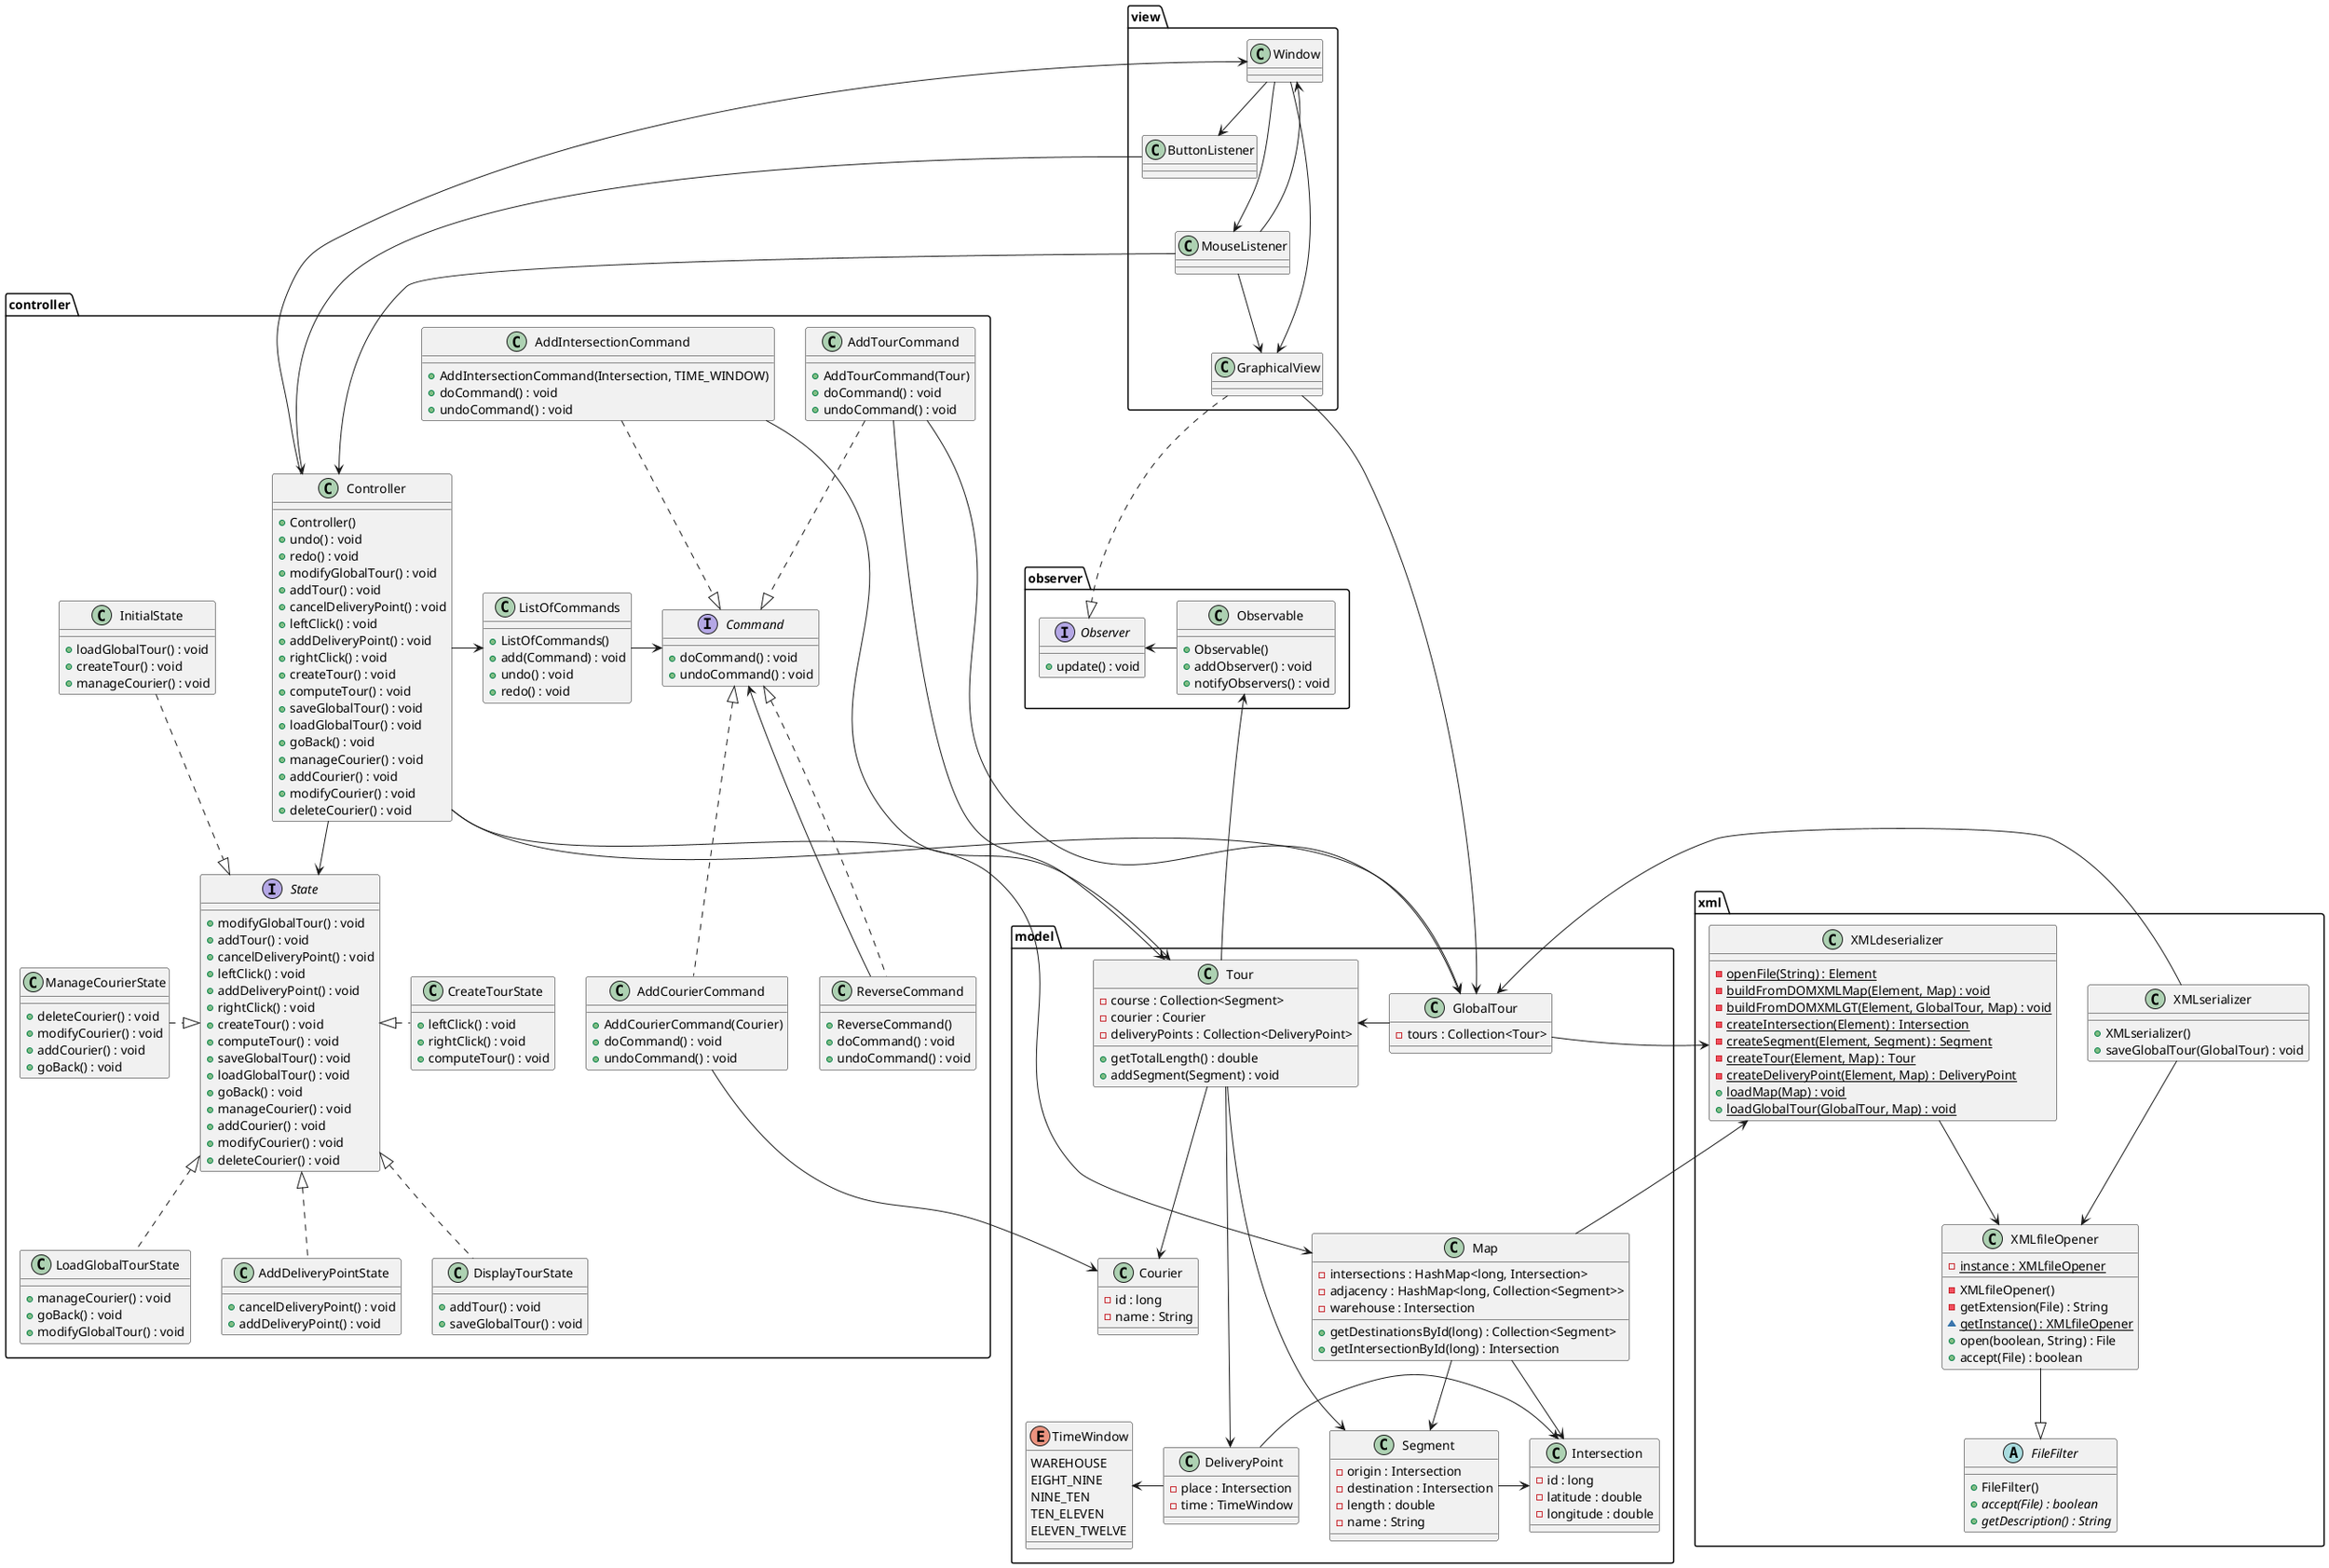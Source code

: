 @startuml

package xml {

    class XMLdeserializer {
        - {static} openFile(String) : Element
        - {static} buildFromDOMXMLMap(Element, Map) : void
        - {static} buildFromDOMXMLGT(Element, GlobalTour, Map) : void
        - {static} createIntersection(Element) : Intersection
        - {static} createSegment(Element, Segment) : Segment
        - {static} createTour(Element, Map) : Tour
        - {static} createDeliveryPoint(Element, Map) : DeliveryPoint
        + {static} loadMap(Map) : void
        + {static} loadGlobalTour(GlobalTour, Map) : void
    }

    class XMLfileOpener {
        - {static} instance : XMLfileOpener
        - XMLfileOpener()
        - getExtension(File) : String
        ~ {static} getInstance() : XMLfileOpener
        + open(boolean, String) : File
        + accept(File) : boolean
    }

    abstract class FileFilter {
        + FileFilter()
        + {abstract} accept(File) : boolean
        + {abstract} getDescription() : String
    }

    class XMLserializer {
        + XMLserializer()
        + saveGlobalTour(GlobalTour) : void
    }

}


package controller {
    
    class Controller {
        + Controller()
        + undo() : void
        + redo() : void
        + modifyGlobalTour() : void
        + addTour() : void
        + cancelDeliveryPoint() : void
        + leftClick() : void
        + addDeliveryPoint() : void
        + rightClick() : void
        + createTour() : void
        + computeTour() : void
        + saveGlobalTour() : void
        + loadGlobalTour() : void
        + goBack() : void
        + manageCourier() : void
        + addCourier() : void
        + modifyCourier() : void
        + deleteCourier() : void
    }

    class ListOfCommands {
        + ListOfCommands()
        + add(Command) : void
        + undo() : void
        + redo() : void
    }

    interface Command {
        + doCommand() : void
        + undoCommand() : void
    }

    class ReverseCommand {
        + ReverseCommand()
        + doCommand() : void
        + undoCommand() : void
    }

    class AddCourierCommand {
        + AddCourierCommand(Courier)
        + doCommand() : void
        + undoCommand() : void
    }

    class AddIntersectionCommand {
        + AddIntersectionCommand(Intersection, TIME_WINDOW)
        + doCommand() : void
        + undoCommand() : void
    }

    class AddTourCommand {
        + AddTourCommand(Tour)
        + doCommand() : void
        + undoCommand() : void
    }

    interface State {
        + modifyGlobalTour() : void
        + addTour() : void
        + cancelDeliveryPoint() : void
        + leftClick() : void
        + addDeliveryPoint() : void
        + rightClick() : void
        + createTour() : void
        + computeTour() : void
        + saveGlobalTour() : void
        + loadGlobalTour() : void
        + goBack() : void
        + manageCourier() : void
        + addCourier() : void
        + modifyCourier() : void
        + deleteCourier() : void
    }

    class CreateTourState {
        + leftClick() : void
        + rightClick() : void
        + computeTour() : void
    }

    class AddDeliveryPointState {
        + cancelDeliveryPoint() : void
        + addDeliveryPoint() : void
    }

    class DisplayTourState {
        + addTour() : void
        + saveGlobalTour() : void
    }

    class InitialState {
        + loadGlobalTour() : void
        + createTour() : void
        + manageCourier() : void
    }

    class ManageCourierState {
        + deleteCourier() : void
        + modifyCourier() : void
        + addCourier() : void
        + goBack() : void
    }

    class LoadGlobalTourState {
        + manageCourier() : void
        + goBack() : void
        + modifyGlobalTour() : void
    }
    
}

package view {
    
    class MouseListener {}

    class ButtonListener {}

    class Window {}

    class GraphicalView {}

}

package model {
    class Intersection {
    - id : long
    - latitude : double
    - longitude : double
}

    class Segment {
        - origin : Intersection
        - destination : Intersection
        - length : double
        - name : String
    }

    class Map {
        - intersections : HashMap<long, Intersection>
        - adjacency : HashMap<long, Collection<Segment>>
        - warehouse : Intersection
        + getDestinationsById(long) : Collection<Segment>
        + getIntersectionById(long) : Intersection
    }

    class Tour {
        - course : Collection<Segment>
        - courier : Courier
        - deliveryPoints : Collection<DeliveryPoint>
        + getTotalLength() : double
        + addSegment(Segment) : void
    }

    class GlobalTour {
        - tours : Collection<Tour>
    }

    class Courier {
        - id : long
        - name : String
    }

    enum TimeWindow {
        WAREHOUSE
        EIGHT_NINE
        NINE_TEN
        TEN_ELEVEN
        ELEVEN_TWELVE
    }

    class DeliveryPoint {
        - place : Intersection
        - time : TimeWindow
    }

}

package observer {
    class Observable {
        + Observable()
        + addObserver() : void
        + notifyObservers() : void
    }

    interface Observer {
        + update() : void
    }
}

Controller -right-> State
Controller -right-> ListOfCommands
Observable -left-> Observer
GraphicalView .down.|> Observer
GraphicalView -[hidden]-> Observer
XMLfileOpener --|> FileFilter
XMLdeserializer --> XMLfileOpener
XMLserializer --> GlobalTour
XMLserializer --> XMLfileOpener
ButtonListener --> Controller
Window --> ButtonListener
GlobalTour -[hidden]-> Map
GraphicalView -[hidden]-> GlobalTour
ButtonListener -[hidden]-> MouseListener
Window -->  MouseListener
Window -down-> GraphicalView
GraphicalView -down-> GlobalTour
MouseListener --> Window
MouseListener --> GraphicalView
MouseListener --> Controller
InitialState .right.|> State
ManageCourierState .right.|> State
LoadGlobalTourState .up.|> State
InitialState -[hidden]-> ManageCourierState
LoadGlobalTourState -[hidden]> AddDeliveryPointState
AddDeliveryPointState -[hidden]> DisplayTourState
DisplayTourState .up.|> State
CreateTourState .left.|> State
AddDeliveryPointState .up.|> State
AddIntersectionCommand ..|> Command
AddIntersectionCommand -> Tour
AddTourCommand ..|> Command
AddTourCommand -> Tour
AddTourCommand -> GlobalTour
AddCourierCommand -up-> Courier
AddCourierCommand .up.|> Command
ReverseCommand -up-> Command
ReverseCommand .up.|> Command
AddCourierCommand -[hidden]> ReverseCommand
ListOfCommands -right-> Command
ListOfCommands -[hidden]-> AddCourierCommand
Controller -[hidden]-> CreateTourState
Controller -> Window
Controller -down-> GlobalTour
Controller -down-> Map
Segment -left-> Intersection
Map --> Intersection
Map --> Segment
XMLdeserializer -[hidden]> XMLserializer
Map -right-> XMLdeserializer
Tour --> Segment
Tour --> Courier
Tour -up-> Observable
Tour -down-> DeliveryPoint
DeliveryPoint -left-> TimeWindow
Courier -[hidden]-> DeliveryPoint
Observable -[hidden]-> Tour
GlobalTour --> XMLdeserializer
GlobalTour -> Tour
GlobalTour -[hidden]> XMLdeserializer
DeliveryPoint -> Intersection

@enduml
